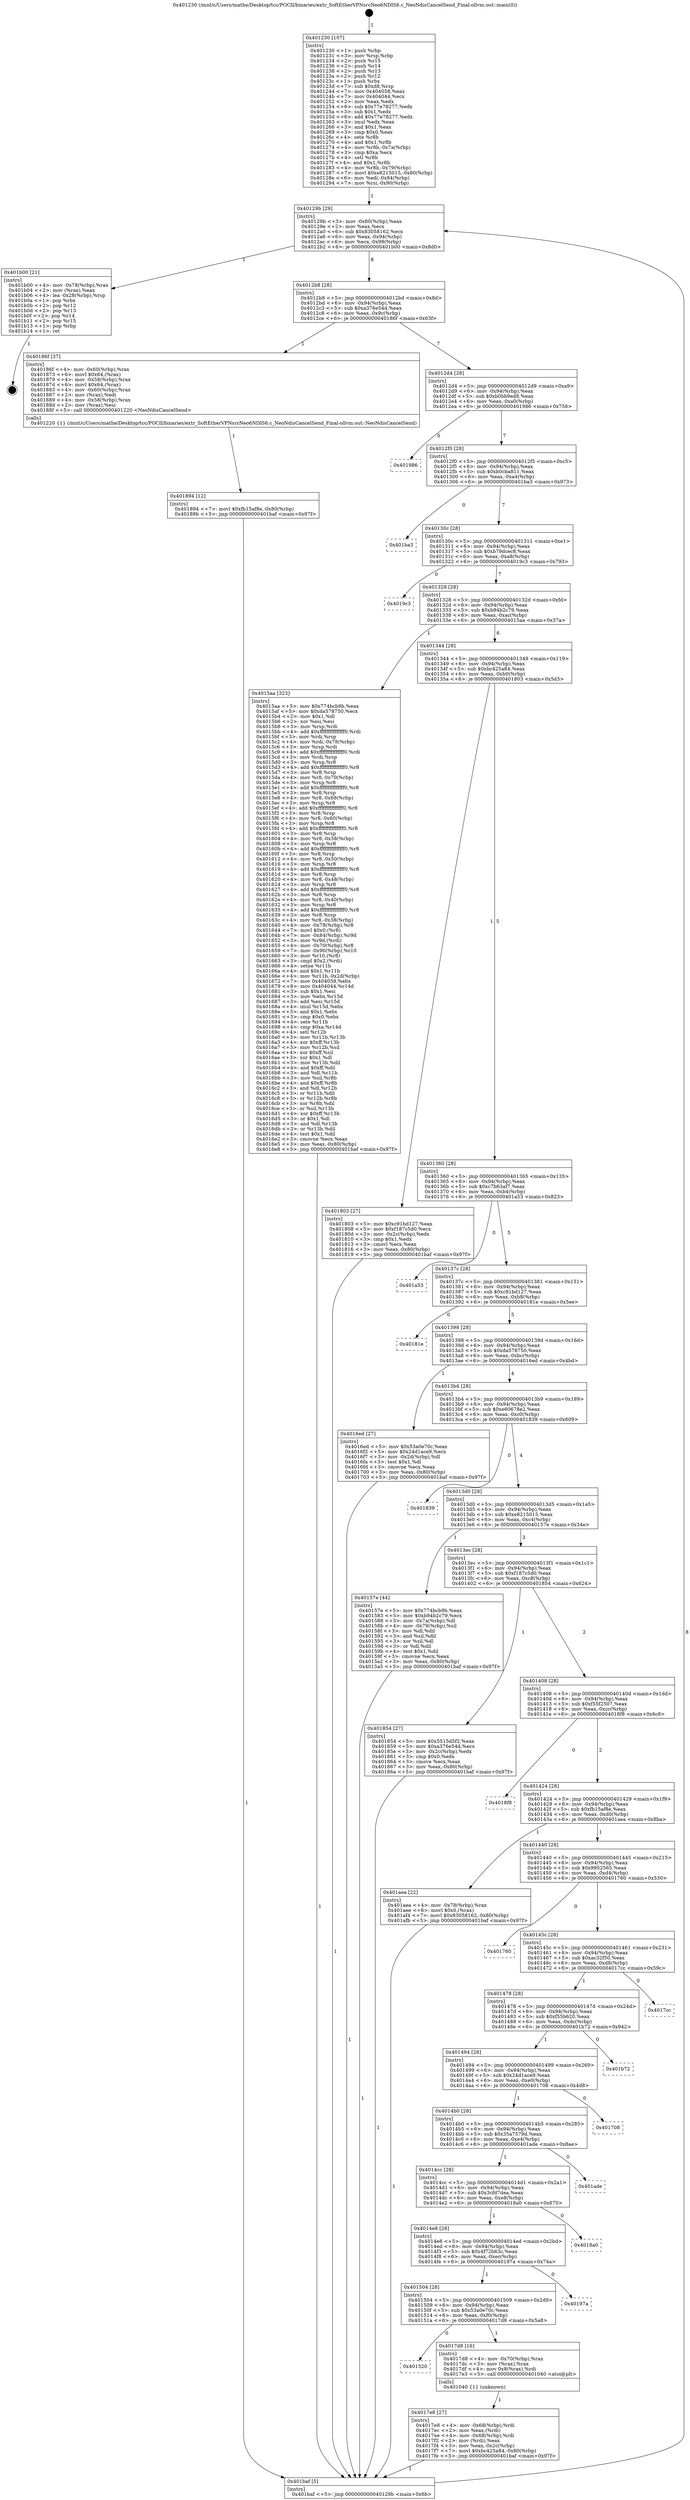 digraph "0x401230" {
  label = "0x401230 (/mnt/c/Users/mathe/Desktop/tcc/POCII/binaries/extr_SoftEtherVPNsrcNeo6NDIS6.c_NeoNdisCancelSend_Final-ollvm.out::main(0))"
  labelloc = "t"
  node[shape=record]

  Entry [label="",width=0.3,height=0.3,shape=circle,fillcolor=black,style=filled]
  "0x40129b" [label="{
     0x40129b [29]\l
     | [instrs]\l
     &nbsp;&nbsp;0x40129b \<+3\>: mov -0x80(%rbp),%eax\l
     &nbsp;&nbsp;0x40129e \<+2\>: mov %eax,%ecx\l
     &nbsp;&nbsp;0x4012a0 \<+6\>: sub $0x83058162,%ecx\l
     &nbsp;&nbsp;0x4012a6 \<+6\>: mov %eax,-0x94(%rbp)\l
     &nbsp;&nbsp;0x4012ac \<+6\>: mov %ecx,-0x98(%rbp)\l
     &nbsp;&nbsp;0x4012b2 \<+6\>: je 0000000000401b00 \<main+0x8d0\>\l
  }"]
  "0x401b00" [label="{
     0x401b00 [21]\l
     | [instrs]\l
     &nbsp;&nbsp;0x401b00 \<+4\>: mov -0x78(%rbp),%rax\l
     &nbsp;&nbsp;0x401b04 \<+2\>: mov (%rax),%eax\l
     &nbsp;&nbsp;0x401b06 \<+4\>: lea -0x28(%rbp),%rsp\l
     &nbsp;&nbsp;0x401b0a \<+1\>: pop %rbx\l
     &nbsp;&nbsp;0x401b0b \<+2\>: pop %r12\l
     &nbsp;&nbsp;0x401b0d \<+2\>: pop %r13\l
     &nbsp;&nbsp;0x401b0f \<+2\>: pop %r14\l
     &nbsp;&nbsp;0x401b11 \<+2\>: pop %r15\l
     &nbsp;&nbsp;0x401b13 \<+1\>: pop %rbp\l
     &nbsp;&nbsp;0x401b14 \<+1\>: ret\l
  }"]
  "0x4012b8" [label="{
     0x4012b8 [28]\l
     | [instrs]\l
     &nbsp;&nbsp;0x4012b8 \<+5\>: jmp 00000000004012bd \<main+0x8d\>\l
     &nbsp;&nbsp;0x4012bd \<+6\>: mov -0x94(%rbp),%eax\l
     &nbsp;&nbsp;0x4012c3 \<+5\>: sub $0xa376e54d,%eax\l
     &nbsp;&nbsp;0x4012c8 \<+6\>: mov %eax,-0x9c(%rbp)\l
     &nbsp;&nbsp;0x4012ce \<+6\>: je 000000000040186f \<main+0x63f\>\l
  }"]
  Exit [label="",width=0.3,height=0.3,shape=circle,fillcolor=black,style=filled,peripheries=2]
  "0x40186f" [label="{
     0x40186f [37]\l
     | [instrs]\l
     &nbsp;&nbsp;0x40186f \<+4\>: mov -0x60(%rbp),%rax\l
     &nbsp;&nbsp;0x401873 \<+6\>: movl $0x64,(%rax)\l
     &nbsp;&nbsp;0x401879 \<+4\>: mov -0x58(%rbp),%rax\l
     &nbsp;&nbsp;0x40187d \<+6\>: movl $0x64,(%rax)\l
     &nbsp;&nbsp;0x401883 \<+4\>: mov -0x60(%rbp),%rax\l
     &nbsp;&nbsp;0x401887 \<+2\>: mov (%rax),%edi\l
     &nbsp;&nbsp;0x401889 \<+4\>: mov -0x58(%rbp),%rax\l
     &nbsp;&nbsp;0x40188d \<+2\>: mov (%rax),%esi\l
     &nbsp;&nbsp;0x40188f \<+5\>: call 0000000000401220 \<NeoNdisCancelSend\>\l
     | [calls]\l
     &nbsp;&nbsp;0x401220 \{1\} (/mnt/c/Users/mathe/Desktop/tcc/POCII/binaries/extr_SoftEtherVPNsrcNeo6NDIS6.c_NeoNdisCancelSend_Final-ollvm.out::NeoNdisCancelSend)\l
  }"]
  "0x4012d4" [label="{
     0x4012d4 [28]\l
     | [instrs]\l
     &nbsp;&nbsp;0x4012d4 \<+5\>: jmp 00000000004012d9 \<main+0xa9\>\l
     &nbsp;&nbsp;0x4012d9 \<+6\>: mov -0x94(%rbp),%eax\l
     &nbsp;&nbsp;0x4012df \<+5\>: sub $0xb0bb9ed8,%eax\l
     &nbsp;&nbsp;0x4012e4 \<+6\>: mov %eax,-0xa0(%rbp)\l
     &nbsp;&nbsp;0x4012ea \<+6\>: je 0000000000401986 \<main+0x756\>\l
  }"]
  "0x401894" [label="{
     0x401894 [12]\l
     | [instrs]\l
     &nbsp;&nbsp;0x401894 \<+7\>: movl $0xfb15af8e,-0x80(%rbp)\l
     &nbsp;&nbsp;0x40189b \<+5\>: jmp 0000000000401baf \<main+0x97f\>\l
  }"]
  "0x401986" [label="{
     0x401986\l
  }", style=dashed]
  "0x4012f0" [label="{
     0x4012f0 [28]\l
     | [instrs]\l
     &nbsp;&nbsp;0x4012f0 \<+5\>: jmp 00000000004012f5 \<main+0xc5\>\l
     &nbsp;&nbsp;0x4012f5 \<+6\>: mov -0x94(%rbp),%eax\l
     &nbsp;&nbsp;0x4012fb \<+5\>: sub $0xb0cba811,%eax\l
     &nbsp;&nbsp;0x401300 \<+6\>: mov %eax,-0xa4(%rbp)\l
     &nbsp;&nbsp;0x401306 \<+6\>: je 0000000000401ba3 \<main+0x973\>\l
  }"]
  "0x4017e8" [label="{
     0x4017e8 [27]\l
     | [instrs]\l
     &nbsp;&nbsp;0x4017e8 \<+4\>: mov -0x68(%rbp),%rdi\l
     &nbsp;&nbsp;0x4017ec \<+2\>: mov %eax,(%rdi)\l
     &nbsp;&nbsp;0x4017ee \<+4\>: mov -0x68(%rbp),%rdi\l
     &nbsp;&nbsp;0x4017f2 \<+2\>: mov (%rdi),%eax\l
     &nbsp;&nbsp;0x4017f4 \<+3\>: mov %eax,-0x2c(%rbp)\l
     &nbsp;&nbsp;0x4017f7 \<+7\>: movl $0xbc425a84,-0x80(%rbp)\l
     &nbsp;&nbsp;0x4017fe \<+5\>: jmp 0000000000401baf \<main+0x97f\>\l
  }"]
  "0x401ba3" [label="{
     0x401ba3\l
  }", style=dashed]
  "0x40130c" [label="{
     0x40130c [28]\l
     | [instrs]\l
     &nbsp;&nbsp;0x40130c \<+5\>: jmp 0000000000401311 \<main+0xe1\>\l
     &nbsp;&nbsp;0x401311 \<+6\>: mov -0x94(%rbp),%eax\l
     &nbsp;&nbsp;0x401317 \<+5\>: sub $0xb79dcec8,%eax\l
     &nbsp;&nbsp;0x40131c \<+6\>: mov %eax,-0xa8(%rbp)\l
     &nbsp;&nbsp;0x401322 \<+6\>: je 00000000004019c3 \<main+0x793\>\l
  }"]
  "0x401520" [label="{
     0x401520\l
  }", style=dashed]
  "0x4019c3" [label="{
     0x4019c3\l
  }", style=dashed]
  "0x401328" [label="{
     0x401328 [28]\l
     | [instrs]\l
     &nbsp;&nbsp;0x401328 \<+5\>: jmp 000000000040132d \<main+0xfd\>\l
     &nbsp;&nbsp;0x40132d \<+6\>: mov -0x94(%rbp),%eax\l
     &nbsp;&nbsp;0x401333 \<+5\>: sub $0xb94b2c79,%eax\l
     &nbsp;&nbsp;0x401338 \<+6\>: mov %eax,-0xac(%rbp)\l
     &nbsp;&nbsp;0x40133e \<+6\>: je 00000000004015aa \<main+0x37a\>\l
  }"]
  "0x4017d8" [label="{
     0x4017d8 [16]\l
     | [instrs]\l
     &nbsp;&nbsp;0x4017d8 \<+4\>: mov -0x70(%rbp),%rax\l
     &nbsp;&nbsp;0x4017dc \<+3\>: mov (%rax),%rax\l
     &nbsp;&nbsp;0x4017df \<+4\>: mov 0x8(%rax),%rdi\l
     &nbsp;&nbsp;0x4017e3 \<+5\>: call 0000000000401040 \<atoi@plt\>\l
     | [calls]\l
     &nbsp;&nbsp;0x401040 \{1\} (unknown)\l
  }"]
  "0x4015aa" [label="{
     0x4015aa [323]\l
     | [instrs]\l
     &nbsp;&nbsp;0x4015aa \<+5\>: mov $0x774bcb9b,%eax\l
     &nbsp;&nbsp;0x4015af \<+5\>: mov $0xda578750,%ecx\l
     &nbsp;&nbsp;0x4015b4 \<+2\>: mov $0x1,%dl\l
     &nbsp;&nbsp;0x4015b6 \<+2\>: xor %esi,%esi\l
     &nbsp;&nbsp;0x4015b8 \<+3\>: mov %rsp,%rdi\l
     &nbsp;&nbsp;0x4015bb \<+4\>: add $0xfffffffffffffff0,%rdi\l
     &nbsp;&nbsp;0x4015bf \<+3\>: mov %rdi,%rsp\l
     &nbsp;&nbsp;0x4015c2 \<+4\>: mov %rdi,-0x78(%rbp)\l
     &nbsp;&nbsp;0x4015c6 \<+3\>: mov %rsp,%rdi\l
     &nbsp;&nbsp;0x4015c9 \<+4\>: add $0xfffffffffffffff0,%rdi\l
     &nbsp;&nbsp;0x4015cd \<+3\>: mov %rdi,%rsp\l
     &nbsp;&nbsp;0x4015d0 \<+3\>: mov %rsp,%r8\l
     &nbsp;&nbsp;0x4015d3 \<+4\>: add $0xfffffffffffffff0,%r8\l
     &nbsp;&nbsp;0x4015d7 \<+3\>: mov %r8,%rsp\l
     &nbsp;&nbsp;0x4015da \<+4\>: mov %r8,-0x70(%rbp)\l
     &nbsp;&nbsp;0x4015de \<+3\>: mov %rsp,%r8\l
     &nbsp;&nbsp;0x4015e1 \<+4\>: add $0xfffffffffffffff0,%r8\l
     &nbsp;&nbsp;0x4015e5 \<+3\>: mov %r8,%rsp\l
     &nbsp;&nbsp;0x4015e8 \<+4\>: mov %r8,-0x68(%rbp)\l
     &nbsp;&nbsp;0x4015ec \<+3\>: mov %rsp,%r8\l
     &nbsp;&nbsp;0x4015ef \<+4\>: add $0xfffffffffffffff0,%r8\l
     &nbsp;&nbsp;0x4015f3 \<+3\>: mov %r8,%rsp\l
     &nbsp;&nbsp;0x4015f6 \<+4\>: mov %r8,-0x60(%rbp)\l
     &nbsp;&nbsp;0x4015fa \<+3\>: mov %rsp,%r8\l
     &nbsp;&nbsp;0x4015fd \<+4\>: add $0xfffffffffffffff0,%r8\l
     &nbsp;&nbsp;0x401601 \<+3\>: mov %r8,%rsp\l
     &nbsp;&nbsp;0x401604 \<+4\>: mov %r8,-0x58(%rbp)\l
     &nbsp;&nbsp;0x401608 \<+3\>: mov %rsp,%r8\l
     &nbsp;&nbsp;0x40160b \<+4\>: add $0xfffffffffffffff0,%r8\l
     &nbsp;&nbsp;0x40160f \<+3\>: mov %r8,%rsp\l
     &nbsp;&nbsp;0x401612 \<+4\>: mov %r8,-0x50(%rbp)\l
     &nbsp;&nbsp;0x401616 \<+3\>: mov %rsp,%r8\l
     &nbsp;&nbsp;0x401619 \<+4\>: add $0xfffffffffffffff0,%r8\l
     &nbsp;&nbsp;0x40161d \<+3\>: mov %r8,%rsp\l
     &nbsp;&nbsp;0x401620 \<+4\>: mov %r8,-0x48(%rbp)\l
     &nbsp;&nbsp;0x401624 \<+3\>: mov %rsp,%r8\l
     &nbsp;&nbsp;0x401627 \<+4\>: add $0xfffffffffffffff0,%r8\l
     &nbsp;&nbsp;0x40162b \<+3\>: mov %r8,%rsp\l
     &nbsp;&nbsp;0x40162e \<+4\>: mov %r8,-0x40(%rbp)\l
     &nbsp;&nbsp;0x401632 \<+3\>: mov %rsp,%r8\l
     &nbsp;&nbsp;0x401635 \<+4\>: add $0xfffffffffffffff0,%r8\l
     &nbsp;&nbsp;0x401639 \<+3\>: mov %r8,%rsp\l
     &nbsp;&nbsp;0x40163c \<+4\>: mov %r8,-0x38(%rbp)\l
     &nbsp;&nbsp;0x401640 \<+4\>: mov -0x78(%rbp),%r8\l
     &nbsp;&nbsp;0x401644 \<+7\>: movl $0x0,(%r8)\l
     &nbsp;&nbsp;0x40164b \<+7\>: mov -0x84(%rbp),%r9d\l
     &nbsp;&nbsp;0x401652 \<+3\>: mov %r9d,(%rdi)\l
     &nbsp;&nbsp;0x401655 \<+4\>: mov -0x70(%rbp),%r8\l
     &nbsp;&nbsp;0x401659 \<+7\>: mov -0x90(%rbp),%r10\l
     &nbsp;&nbsp;0x401660 \<+3\>: mov %r10,(%r8)\l
     &nbsp;&nbsp;0x401663 \<+3\>: cmpl $0x2,(%rdi)\l
     &nbsp;&nbsp;0x401666 \<+4\>: setne %r11b\l
     &nbsp;&nbsp;0x40166a \<+4\>: and $0x1,%r11b\l
     &nbsp;&nbsp;0x40166e \<+4\>: mov %r11b,-0x2d(%rbp)\l
     &nbsp;&nbsp;0x401672 \<+7\>: mov 0x404058,%ebx\l
     &nbsp;&nbsp;0x401679 \<+8\>: mov 0x404044,%r14d\l
     &nbsp;&nbsp;0x401681 \<+3\>: sub $0x1,%esi\l
     &nbsp;&nbsp;0x401684 \<+3\>: mov %ebx,%r15d\l
     &nbsp;&nbsp;0x401687 \<+3\>: add %esi,%r15d\l
     &nbsp;&nbsp;0x40168a \<+4\>: imul %r15d,%ebx\l
     &nbsp;&nbsp;0x40168e \<+3\>: and $0x1,%ebx\l
     &nbsp;&nbsp;0x401691 \<+3\>: cmp $0x0,%ebx\l
     &nbsp;&nbsp;0x401694 \<+4\>: sete %r11b\l
     &nbsp;&nbsp;0x401698 \<+4\>: cmp $0xa,%r14d\l
     &nbsp;&nbsp;0x40169c \<+4\>: setl %r12b\l
     &nbsp;&nbsp;0x4016a0 \<+3\>: mov %r11b,%r13b\l
     &nbsp;&nbsp;0x4016a3 \<+4\>: xor $0xff,%r13b\l
     &nbsp;&nbsp;0x4016a7 \<+3\>: mov %r12b,%sil\l
     &nbsp;&nbsp;0x4016aa \<+4\>: xor $0xff,%sil\l
     &nbsp;&nbsp;0x4016ae \<+3\>: xor $0x1,%dl\l
     &nbsp;&nbsp;0x4016b1 \<+3\>: mov %r13b,%dil\l
     &nbsp;&nbsp;0x4016b4 \<+4\>: and $0xff,%dil\l
     &nbsp;&nbsp;0x4016b8 \<+3\>: and %dl,%r11b\l
     &nbsp;&nbsp;0x4016bb \<+3\>: mov %sil,%r8b\l
     &nbsp;&nbsp;0x4016be \<+4\>: and $0xff,%r8b\l
     &nbsp;&nbsp;0x4016c2 \<+3\>: and %dl,%r12b\l
     &nbsp;&nbsp;0x4016c5 \<+3\>: or %r11b,%dil\l
     &nbsp;&nbsp;0x4016c8 \<+3\>: or %r12b,%r8b\l
     &nbsp;&nbsp;0x4016cb \<+3\>: xor %r8b,%dil\l
     &nbsp;&nbsp;0x4016ce \<+3\>: or %sil,%r13b\l
     &nbsp;&nbsp;0x4016d1 \<+4\>: xor $0xff,%r13b\l
     &nbsp;&nbsp;0x4016d5 \<+3\>: or $0x1,%dl\l
     &nbsp;&nbsp;0x4016d8 \<+3\>: and %dl,%r13b\l
     &nbsp;&nbsp;0x4016db \<+3\>: or %r13b,%dil\l
     &nbsp;&nbsp;0x4016de \<+4\>: test $0x1,%dil\l
     &nbsp;&nbsp;0x4016e2 \<+3\>: cmovne %ecx,%eax\l
     &nbsp;&nbsp;0x4016e5 \<+3\>: mov %eax,-0x80(%rbp)\l
     &nbsp;&nbsp;0x4016e8 \<+5\>: jmp 0000000000401baf \<main+0x97f\>\l
  }"]
  "0x401344" [label="{
     0x401344 [28]\l
     | [instrs]\l
     &nbsp;&nbsp;0x401344 \<+5\>: jmp 0000000000401349 \<main+0x119\>\l
     &nbsp;&nbsp;0x401349 \<+6\>: mov -0x94(%rbp),%eax\l
     &nbsp;&nbsp;0x40134f \<+5\>: sub $0xbc425a84,%eax\l
     &nbsp;&nbsp;0x401354 \<+6\>: mov %eax,-0xb0(%rbp)\l
     &nbsp;&nbsp;0x40135a \<+6\>: je 0000000000401803 \<main+0x5d3\>\l
  }"]
  "0x401504" [label="{
     0x401504 [28]\l
     | [instrs]\l
     &nbsp;&nbsp;0x401504 \<+5\>: jmp 0000000000401509 \<main+0x2d9\>\l
     &nbsp;&nbsp;0x401509 \<+6\>: mov -0x94(%rbp),%eax\l
     &nbsp;&nbsp;0x40150f \<+5\>: sub $0x53a0e70c,%eax\l
     &nbsp;&nbsp;0x401514 \<+6\>: mov %eax,-0xf0(%rbp)\l
     &nbsp;&nbsp;0x40151a \<+6\>: je 00000000004017d8 \<main+0x5a8\>\l
  }"]
  "0x401803" [label="{
     0x401803 [27]\l
     | [instrs]\l
     &nbsp;&nbsp;0x401803 \<+5\>: mov $0xc91bd127,%eax\l
     &nbsp;&nbsp;0x401808 \<+5\>: mov $0xf187c5d0,%ecx\l
     &nbsp;&nbsp;0x40180d \<+3\>: mov -0x2c(%rbp),%edx\l
     &nbsp;&nbsp;0x401810 \<+3\>: cmp $0x1,%edx\l
     &nbsp;&nbsp;0x401813 \<+3\>: cmovl %ecx,%eax\l
     &nbsp;&nbsp;0x401816 \<+3\>: mov %eax,-0x80(%rbp)\l
     &nbsp;&nbsp;0x401819 \<+5\>: jmp 0000000000401baf \<main+0x97f\>\l
  }"]
  "0x401360" [label="{
     0x401360 [28]\l
     | [instrs]\l
     &nbsp;&nbsp;0x401360 \<+5\>: jmp 0000000000401365 \<main+0x135\>\l
     &nbsp;&nbsp;0x401365 \<+6\>: mov -0x94(%rbp),%eax\l
     &nbsp;&nbsp;0x40136b \<+5\>: sub $0xc7b63af7,%eax\l
     &nbsp;&nbsp;0x401370 \<+6\>: mov %eax,-0xb4(%rbp)\l
     &nbsp;&nbsp;0x401376 \<+6\>: je 0000000000401a53 \<main+0x823\>\l
  }"]
  "0x40197a" [label="{
     0x40197a\l
  }", style=dashed]
  "0x401a53" [label="{
     0x401a53\l
  }", style=dashed]
  "0x40137c" [label="{
     0x40137c [28]\l
     | [instrs]\l
     &nbsp;&nbsp;0x40137c \<+5\>: jmp 0000000000401381 \<main+0x151\>\l
     &nbsp;&nbsp;0x401381 \<+6\>: mov -0x94(%rbp),%eax\l
     &nbsp;&nbsp;0x401387 \<+5\>: sub $0xc91bd127,%eax\l
     &nbsp;&nbsp;0x40138c \<+6\>: mov %eax,-0xb8(%rbp)\l
     &nbsp;&nbsp;0x401392 \<+6\>: je 000000000040181e \<main+0x5ee\>\l
  }"]
  "0x4014e8" [label="{
     0x4014e8 [28]\l
     | [instrs]\l
     &nbsp;&nbsp;0x4014e8 \<+5\>: jmp 00000000004014ed \<main+0x2bd\>\l
     &nbsp;&nbsp;0x4014ed \<+6\>: mov -0x94(%rbp),%eax\l
     &nbsp;&nbsp;0x4014f3 \<+5\>: sub $0x4f72b63c,%eax\l
     &nbsp;&nbsp;0x4014f8 \<+6\>: mov %eax,-0xec(%rbp)\l
     &nbsp;&nbsp;0x4014fe \<+6\>: je 000000000040197a \<main+0x74a\>\l
  }"]
  "0x40181e" [label="{
     0x40181e\l
  }", style=dashed]
  "0x401398" [label="{
     0x401398 [28]\l
     | [instrs]\l
     &nbsp;&nbsp;0x401398 \<+5\>: jmp 000000000040139d \<main+0x16d\>\l
     &nbsp;&nbsp;0x40139d \<+6\>: mov -0x94(%rbp),%eax\l
     &nbsp;&nbsp;0x4013a3 \<+5\>: sub $0xda578750,%eax\l
     &nbsp;&nbsp;0x4013a8 \<+6\>: mov %eax,-0xbc(%rbp)\l
     &nbsp;&nbsp;0x4013ae \<+6\>: je 00000000004016ed \<main+0x4bd\>\l
  }"]
  "0x4018a0" [label="{
     0x4018a0\l
  }", style=dashed]
  "0x4016ed" [label="{
     0x4016ed [27]\l
     | [instrs]\l
     &nbsp;&nbsp;0x4016ed \<+5\>: mov $0x53a0e70c,%eax\l
     &nbsp;&nbsp;0x4016f2 \<+5\>: mov $0x24d1ace9,%ecx\l
     &nbsp;&nbsp;0x4016f7 \<+3\>: mov -0x2d(%rbp),%dl\l
     &nbsp;&nbsp;0x4016fa \<+3\>: test $0x1,%dl\l
     &nbsp;&nbsp;0x4016fd \<+3\>: cmovne %ecx,%eax\l
     &nbsp;&nbsp;0x401700 \<+3\>: mov %eax,-0x80(%rbp)\l
     &nbsp;&nbsp;0x401703 \<+5\>: jmp 0000000000401baf \<main+0x97f\>\l
  }"]
  "0x4013b4" [label="{
     0x4013b4 [28]\l
     | [instrs]\l
     &nbsp;&nbsp;0x4013b4 \<+5\>: jmp 00000000004013b9 \<main+0x189\>\l
     &nbsp;&nbsp;0x4013b9 \<+6\>: mov -0x94(%rbp),%eax\l
     &nbsp;&nbsp;0x4013bf \<+5\>: sub $0xe60678e2,%eax\l
     &nbsp;&nbsp;0x4013c4 \<+6\>: mov %eax,-0xc0(%rbp)\l
     &nbsp;&nbsp;0x4013ca \<+6\>: je 0000000000401839 \<main+0x609\>\l
  }"]
  "0x4014cc" [label="{
     0x4014cc [28]\l
     | [instrs]\l
     &nbsp;&nbsp;0x4014cc \<+5\>: jmp 00000000004014d1 \<main+0x2a1\>\l
     &nbsp;&nbsp;0x4014d1 \<+6\>: mov -0x94(%rbp),%eax\l
     &nbsp;&nbsp;0x4014d7 \<+5\>: sub $0x3cfd7dea,%eax\l
     &nbsp;&nbsp;0x4014dc \<+6\>: mov %eax,-0xe8(%rbp)\l
     &nbsp;&nbsp;0x4014e2 \<+6\>: je 00000000004018a0 \<main+0x670\>\l
  }"]
  "0x401839" [label="{
     0x401839\l
  }", style=dashed]
  "0x4013d0" [label="{
     0x4013d0 [28]\l
     | [instrs]\l
     &nbsp;&nbsp;0x4013d0 \<+5\>: jmp 00000000004013d5 \<main+0x1a5\>\l
     &nbsp;&nbsp;0x4013d5 \<+6\>: mov -0x94(%rbp),%eax\l
     &nbsp;&nbsp;0x4013db \<+5\>: sub $0xe8215015,%eax\l
     &nbsp;&nbsp;0x4013e0 \<+6\>: mov %eax,-0xc4(%rbp)\l
     &nbsp;&nbsp;0x4013e6 \<+6\>: je 000000000040157e \<main+0x34e\>\l
  }"]
  "0x401ade" [label="{
     0x401ade\l
  }", style=dashed]
  "0x40157e" [label="{
     0x40157e [44]\l
     | [instrs]\l
     &nbsp;&nbsp;0x40157e \<+5\>: mov $0x774bcb9b,%eax\l
     &nbsp;&nbsp;0x401583 \<+5\>: mov $0xb94b2c79,%ecx\l
     &nbsp;&nbsp;0x401588 \<+3\>: mov -0x7a(%rbp),%dl\l
     &nbsp;&nbsp;0x40158b \<+4\>: mov -0x79(%rbp),%sil\l
     &nbsp;&nbsp;0x40158f \<+3\>: mov %dl,%dil\l
     &nbsp;&nbsp;0x401592 \<+3\>: and %sil,%dil\l
     &nbsp;&nbsp;0x401595 \<+3\>: xor %sil,%dl\l
     &nbsp;&nbsp;0x401598 \<+3\>: or %dl,%dil\l
     &nbsp;&nbsp;0x40159b \<+4\>: test $0x1,%dil\l
     &nbsp;&nbsp;0x40159f \<+3\>: cmovne %ecx,%eax\l
     &nbsp;&nbsp;0x4015a2 \<+3\>: mov %eax,-0x80(%rbp)\l
     &nbsp;&nbsp;0x4015a5 \<+5\>: jmp 0000000000401baf \<main+0x97f\>\l
  }"]
  "0x4013ec" [label="{
     0x4013ec [28]\l
     | [instrs]\l
     &nbsp;&nbsp;0x4013ec \<+5\>: jmp 00000000004013f1 \<main+0x1c1\>\l
     &nbsp;&nbsp;0x4013f1 \<+6\>: mov -0x94(%rbp),%eax\l
     &nbsp;&nbsp;0x4013f7 \<+5\>: sub $0xf187c5d0,%eax\l
     &nbsp;&nbsp;0x4013fc \<+6\>: mov %eax,-0xc8(%rbp)\l
     &nbsp;&nbsp;0x401402 \<+6\>: je 0000000000401854 \<main+0x624\>\l
  }"]
  "0x401baf" [label="{
     0x401baf [5]\l
     | [instrs]\l
     &nbsp;&nbsp;0x401baf \<+5\>: jmp 000000000040129b \<main+0x6b\>\l
  }"]
  "0x401230" [label="{
     0x401230 [107]\l
     | [instrs]\l
     &nbsp;&nbsp;0x401230 \<+1\>: push %rbp\l
     &nbsp;&nbsp;0x401231 \<+3\>: mov %rsp,%rbp\l
     &nbsp;&nbsp;0x401234 \<+2\>: push %r15\l
     &nbsp;&nbsp;0x401236 \<+2\>: push %r14\l
     &nbsp;&nbsp;0x401238 \<+2\>: push %r13\l
     &nbsp;&nbsp;0x40123a \<+2\>: push %r12\l
     &nbsp;&nbsp;0x40123c \<+1\>: push %rbx\l
     &nbsp;&nbsp;0x40123d \<+7\>: sub $0xd8,%rsp\l
     &nbsp;&nbsp;0x401244 \<+7\>: mov 0x404058,%eax\l
     &nbsp;&nbsp;0x40124b \<+7\>: mov 0x404044,%ecx\l
     &nbsp;&nbsp;0x401252 \<+2\>: mov %eax,%edx\l
     &nbsp;&nbsp;0x401254 \<+6\>: sub $0x77e78277,%edx\l
     &nbsp;&nbsp;0x40125a \<+3\>: sub $0x1,%edx\l
     &nbsp;&nbsp;0x40125d \<+6\>: add $0x77e78277,%edx\l
     &nbsp;&nbsp;0x401263 \<+3\>: imul %edx,%eax\l
     &nbsp;&nbsp;0x401266 \<+3\>: and $0x1,%eax\l
     &nbsp;&nbsp;0x401269 \<+3\>: cmp $0x0,%eax\l
     &nbsp;&nbsp;0x40126c \<+4\>: sete %r8b\l
     &nbsp;&nbsp;0x401270 \<+4\>: and $0x1,%r8b\l
     &nbsp;&nbsp;0x401274 \<+4\>: mov %r8b,-0x7a(%rbp)\l
     &nbsp;&nbsp;0x401278 \<+3\>: cmp $0xa,%ecx\l
     &nbsp;&nbsp;0x40127b \<+4\>: setl %r8b\l
     &nbsp;&nbsp;0x40127f \<+4\>: and $0x1,%r8b\l
     &nbsp;&nbsp;0x401283 \<+4\>: mov %r8b,-0x79(%rbp)\l
     &nbsp;&nbsp;0x401287 \<+7\>: movl $0xe8215015,-0x80(%rbp)\l
     &nbsp;&nbsp;0x40128e \<+6\>: mov %edi,-0x84(%rbp)\l
     &nbsp;&nbsp;0x401294 \<+7\>: mov %rsi,-0x90(%rbp)\l
  }"]
  "0x4014b0" [label="{
     0x4014b0 [28]\l
     | [instrs]\l
     &nbsp;&nbsp;0x4014b0 \<+5\>: jmp 00000000004014b5 \<main+0x285\>\l
     &nbsp;&nbsp;0x4014b5 \<+6\>: mov -0x94(%rbp),%eax\l
     &nbsp;&nbsp;0x4014bb \<+5\>: sub $0x35a7579d,%eax\l
     &nbsp;&nbsp;0x4014c0 \<+6\>: mov %eax,-0xe4(%rbp)\l
     &nbsp;&nbsp;0x4014c6 \<+6\>: je 0000000000401ade \<main+0x8ae\>\l
  }"]
  "0x401708" [label="{
     0x401708\l
  }", style=dashed]
  "0x401854" [label="{
     0x401854 [27]\l
     | [instrs]\l
     &nbsp;&nbsp;0x401854 \<+5\>: mov $0x5515d5f2,%eax\l
     &nbsp;&nbsp;0x401859 \<+5\>: mov $0xa376e54d,%ecx\l
     &nbsp;&nbsp;0x40185e \<+3\>: mov -0x2c(%rbp),%edx\l
     &nbsp;&nbsp;0x401861 \<+3\>: cmp $0x0,%edx\l
     &nbsp;&nbsp;0x401864 \<+3\>: cmove %ecx,%eax\l
     &nbsp;&nbsp;0x401867 \<+3\>: mov %eax,-0x80(%rbp)\l
     &nbsp;&nbsp;0x40186a \<+5\>: jmp 0000000000401baf \<main+0x97f\>\l
  }"]
  "0x401408" [label="{
     0x401408 [28]\l
     | [instrs]\l
     &nbsp;&nbsp;0x401408 \<+5\>: jmp 000000000040140d \<main+0x1dd\>\l
     &nbsp;&nbsp;0x40140d \<+6\>: mov -0x94(%rbp),%eax\l
     &nbsp;&nbsp;0x401413 \<+5\>: sub $0xf55f2507,%eax\l
     &nbsp;&nbsp;0x401418 \<+6\>: mov %eax,-0xcc(%rbp)\l
     &nbsp;&nbsp;0x40141e \<+6\>: je 00000000004018f8 \<main+0x6c8\>\l
  }"]
  "0x401494" [label="{
     0x401494 [28]\l
     | [instrs]\l
     &nbsp;&nbsp;0x401494 \<+5\>: jmp 0000000000401499 \<main+0x269\>\l
     &nbsp;&nbsp;0x401499 \<+6\>: mov -0x94(%rbp),%eax\l
     &nbsp;&nbsp;0x40149f \<+5\>: sub $0x24d1ace9,%eax\l
     &nbsp;&nbsp;0x4014a4 \<+6\>: mov %eax,-0xe0(%rbp)\l
     &nbsp;&nbsp;0x4014aa \<+6\>: je 0000000000401708 \<main+0x4d8\>\l
  }"]
  "0x4018f8" [label="{
     0x4018f8\l
  }", style=dashed]
  "0x401424" [label="{
     0x401424 [28]\l
     | [instrs]\l
     &nbsp;&nbsp;0x401424 \<+5\>: jmp 0000000000401429 \<main+0x1f9\>\l
     &nbsp;&nbsp;0x401429 \<+6\>: mov -0x94(%rbp),%eax\l
     &nbsp;&nbsp;0x40142f \<+5\>: sub $0xfb15af8e,%eax\l
     &nbsp;&nbsp;0x401434 \<+6\>: mov %eax,-0xd0(%rbp)\l
     &nbsp;&nbsp;0x40143a \<+6\>: je 0000000000401aea \<main+0x8ba\>\l
  }"]
  "0x401b72" [label="{
     0x401b72\l
  }", style=dashed]
  "0x401aea" [label="{
     0x401aea [22]\l
     | [instrs]\l
     &nbsp;&nbsp;0x401aea \<+4\>: mov -0x78(%rbp),%rax\l
     &nbsp;&nbsp;0x401aee \<+6\>: movl $0x0,(%rax)\l
     &nbsp;&nbsp;0x401af4 \<+7\>: movl $0x83058162,-0x80(%rbp)\l
     &nbsp;&nbsp;0x401afb \<+5\>: jmp 0000000000401baf \<main+0x97f\>\l
  }"]
  "0x401440" [label="{
     0x401440 [28]\l
     | [instrs]\l
     &nbsp;&nbsp;0x401440 \<+5\>: jmp 0000000000401445 \<main+0x215\>\l
     &nbsp;&nbsp;0x401445 \<+6\>: mov -0x94(%rbp),%eax\l
     &nbsp;&nbsp;0x40144b \<+5\>: sub $0x9952565,%eax\l
     &nbsp;&nbsp;0x401450 \<+6\>: mov %eax,-0xd4(%rbp)\l
     &nbsp;&nbsp;0x401456 \<+6\>: je 0000000000401760 \<main+0x530\>\l
  }"]
  "0x401478" [label="{
     0x401478 [28]\l
     | [instrs]\l
     &nbsp;&nbsp;0x401478 \<+5\>: jmp 000000000040147d \<main+0x24d\>\l
     &nbsp;&nbsp;0x40147d \<+6\>: mov -0x94(%rbp),%eax\l
     &nbsp;&nbsp;0x401483 \<+5\>: sub $0xf55b620,%eax\l
     &nbsp;&nbsp;0x401488 \<+6\>: mov %eax,-0xdc(%rbp)\l
     &nbsp;&nbsp;0x40148e \<+6\>: je 0000000000401b72 \<main+0x942\>\l
  }"]
  "0x401760" [label="{
     0x401760\l
  }", style=dashed]
  "0x40145c" [label="{
     0x40145c [28]\l
     | [instrs]\l
     &nbsp;&nbsp;0x40145c \<+5\>: jmp 0000000000401461 \<main+0x231\>\l
     &nbsp;&nbsp;0x401461 \<+6\>: mov -0x94(%rbp),%eax\l
     &nbsp;&nbsp;0x401467 \<+5\>: sub $0xac32f50,%eax\l
     &nbsp;&nbsp;0x40146c \<+6\>: mov %eax,-0xd8(%rbp)\l
     &nbsp;&nbsp;0x401472 \<+6\>: je 00000000004017cc \<main+0x59c\>\l
  }"]
  "0x4017cc" [label="{
     0x4017cc\l
  }", style=dashed]
  Entry -> "0x401230" [label=" 1"]
  "0x40129b" -> "0x401b00" [label=" 1"]
  "0x40129b" -> "0x4012b8" [label=" 8"]
  "0x401b00" -> Exit [label=" 1"]
  "0x4012b8" -> "0x40186f" [label=" 1"]
  "0x4012b8" -> "0x4012d4" [label=" 7"]
  "0x401aea" -> "0x401baf" [label=" 1"]
  "0x4012d4" -> "0x401986" [label=" 0"]
  "0x4012d4" -> "0x4012f0" [label=" 7"]
  "0x401894" -> "0x401baf" [label=" 1"]
  "0x4012f0" -> "0x401ba3" [label=" 0"]
  "0x4012f0" -> "0x40130c" [label=" 7"]
  "0x40186f" -> "0x401894" [label=" 1"]
  "0x40130c" -> "0x4019c3" [label=" 0"]
  "0x40130c" -> "0x401328" [label=" 7"]
  "0x401854" -> "0x401baf" [label=" 1"]
  "0x401328" -> "0x4015aa" [label=" 1"]
  "0x401328" -> "0x401344" [label=" 6"]
  "0x401803" -> "0x401baf" [label=" 1"]
  "0x401344" -> "0x401803" [label=" 1"]
  "0x401344" -> "0x401360" [label=" 5"]
  "0x4017d8" -> "0x4017e8" [label=" 1"]
  "0x401360" -> "0x401a53" [label=" 0"]
  "0x401360" -> "0x40137c" [label=" 5"]
  "0x401504" -> "0x401520" [label=" 0"]
  "0x40137c" -> "0x40181e" [label=" 0"]
  "0x40137c" -> "0x401398" [label=" 5"]
  "0x4017e8" -> "0x401baf" [label=" 1"]
  "0x401398" -> "0x4016ed" [label=" 1"]
  "0x401398" -> "0x4013b4" [label=" 4"]
  "0x4014e8" -> "0x401504" [label=" 1"]
  "0x4013b4" -> "0x401839" [label=" 0"]
  "0x4013b4" -> "0x4013d0" [label=" 4"]
  "0x401504" -> "0x4017d8" [label=" 1"]
  "0x4013d0" -> "0x40157e" [label=" 1"]
  "0x4013d0" -> "0x4013ec" [label=" 3"]
  "0x40157e" -> "0x401baf" [label=" 1"]
  "0x401230" -> "0x40129b" [label=" 1"]
  "0x401baf" -> "0x40129b" [label=" 8"]
  "0x4014cc" -> "0x4014e8" [label=" 1"]
  "0x4015aa" -> "0x401baf" [label=" 1"]
  "0x4016ed" -> "0x401baf" [label=" 1"]
  "0x4014e8" -> "0x40197a" [label=" 0"]
  "0x4013ec" -> "0x401854" [label=" 1"]
  "0x4013ec" -> "0x401408" [label=" 2"]
  "0x4014b0" -> "0x4014cc" [label=" 1"]
  "0x401408" -> "0x4018f8" [label=" 0"]
  "0x401408" -> "0x401424" [label=" 2"]
  "0x4014cc" -> "0x4018a0" [label=" 0"]
  "0x401424" -> "0x401aea" [label=" 1"]
  "0x401424" -> "0x401440" [label=" 1"]
  "0x401494" -> "0x4014b0" [label=" 1"]
  "0x401440" -> "0x401760" [label=" 0"]
  "0x401440" -> "0x40145c" [label=" 1"]
  "0x4014b0" -> "0x401ade" [label=" 0"]
  "0x40145c" -> "0x4017cc" [label=" 0"]
  "0x40145c" -> "0x401478" [label=" 1"]
  "0x401494" -> "0x401708" [label=" 0"]
  "0x401478" -> "0x401b72" [label=" 0"]
  "0x401478" -> "0x401494" [label=" 1"]
}
